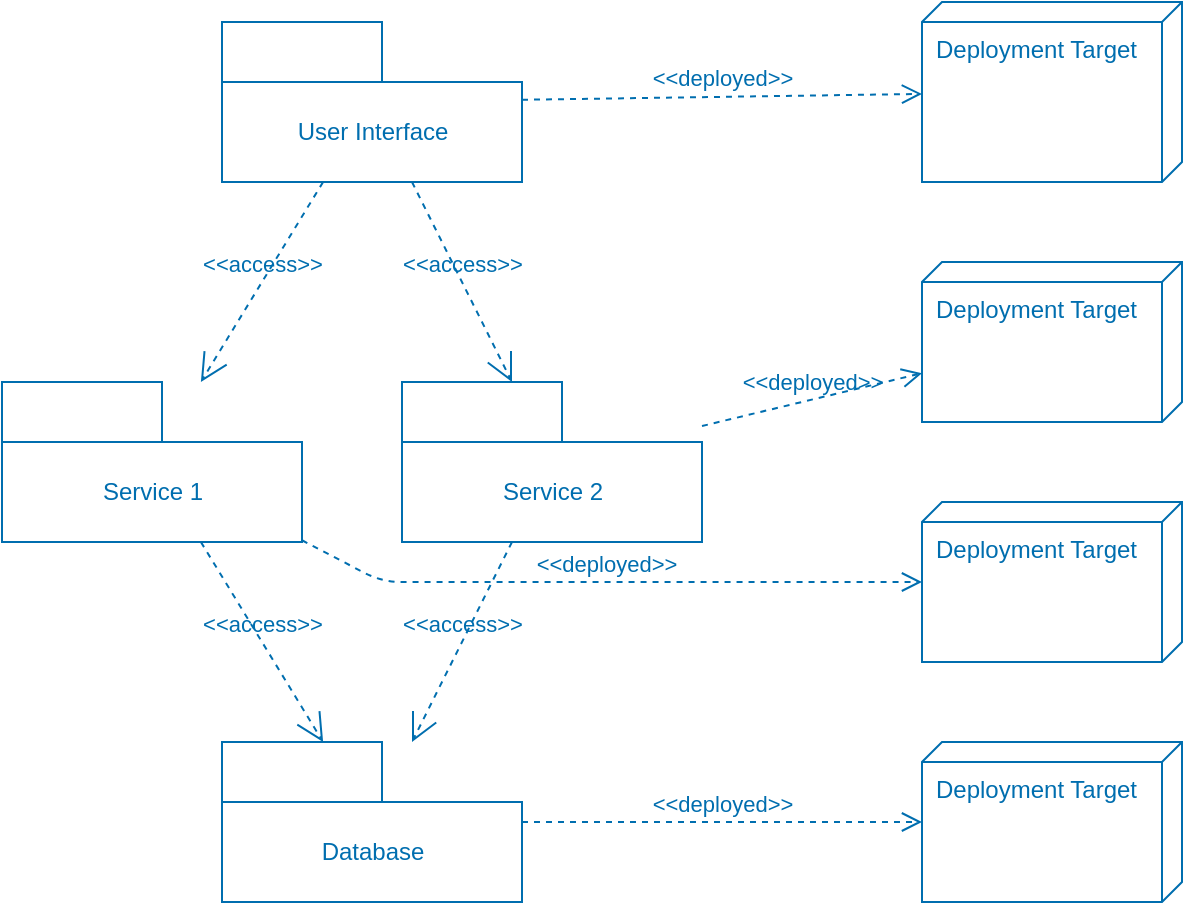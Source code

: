 <mxfile>
    <diagram id="KHN87y3OLuKudrtNCYsX" name="Page-1">
        <mxGraphModel dx="880" dy="548" grid="1" gridSize="10" guides="1" tooltips="1" connect="1" arrows="1" fold="1" page="1" pageScale="1" pageWidth="850" pageHeight="1100" math="0" shadow="0">
            <root>
                <mxCell id="0"/>
                <mxCell id="1" parent="0"/>
                <mxCell id="2" value="User Interface" style="shape=folder;fontStyle=0;tabWidth=80;tabHeight=30;tabPosition=left;html=1;boundedLbl=1;fillColor=none;fontColor=#006EAF;strokeColor=#006EAF;" parent="1" vertex="1">
                    <mxGeometry x="150" y="40" width="150" height="80" as="geometry"/>
                </mxCell>
                <mxCell id="3" value="Service 1" style="shape=folder;fontStyle=0;tabWidth=80;tabHeight=30;tabPosition=left;html=1;boundedLbl=1;fillColor=none;fontColor=#006EAF;strokeColor=#006EAF;" parent="1" vertex="1">
                    <mxGeometry x="40" y="220" width="150" height="80" as="geometry"/>
                </mxCell>
                <mxCell id="4" value="Service 2" style="shape=folder;fontStyle=0;tabWidth=80;tabHeight=30;tabPosition=left;html=1;boundedLbl=1;fillColor=none;fontColor=#006EAF;strokeColor=#006EAF;" parent="1" vertex="1">
                    <mxGeometry x="240" y="220" width="150" height="80" as="geometry"/>
                </mxCell>
                <mxCell id="5" value="Database" style="shape=folder;fontStyle=0;tabWidth=80;tabHeight=30;tabPosition=left;html=1;boundedLbl=1;fillColor=none;fontColor=#006EAF;strokeColor=#006EAF;" parent="1" vertex="1">
                    <mxGeometry x="150" y="400" width="150" height="80" as="geometry"/>
                </mxCell>
                <mxCell id="7" value="&amp;lt;&amp;lt;access&amp;gt;&amp;gt;" style="edgeStyle=none;html=1;endArrow=open;endSize=12;dashed=1;verticalAlign=bottom;fontColor=#006EAF;fillColor=#1ba1e2;strokeColor=#006EAF;labelBackgroundColor=none;" parent="1" edge="1" target="3" source="2">
                    <mxGeometry width="160" relative="1" as="geometry">
                        <mxPoint x="115" y="120" as="sourcePoint"/>
                        <mxPoint x="115" y="160" as="targetPoint"/>
                    </mxGeometry>
                </mxCell>
                <mxCell id="8" value="&amp;lt;&amp;lt;access&amp;gt;&amp;gt;" style="edgeStyle=none;html=1;endArrow=open;endSize=12;dashed=1;verticalAlign=bottom;fontColor=#006EAF;fillColor=#1ba1e2;strokeColor=#006EAF;labelBackgroundColor=none;" parent="1" source="3" target="5" edge="1">
                    <mxGeometry width="160" relative="1" as="geometry">
                        <mxPoint x="125" y="130" as="sourcePoint"/>
                        <mxPoint x="125" y="170" as="targetPoint"/>
                    </mxGeometry>
                </mxCell>
                <mxCell id="9" value="&amp;lt;&amp;lt;access&amp;gt;&amp;gt;" style="edgeStyle=none;html=1;endArrow=open;endSize=12;dashed=1;verticalAlign=bottom;fontColor=#006EAF;fillColor=#1ba1e2;strokeColor=#006EAF;labelBackgroundColor=none;" parent="1" source="4" target="5" edge="1">
                    <mxGeometry width="160" relative="1" as="geometry">
                        <mxPoint x="125" y="250" as="sourcePoint"/>
                        <mxPoint x="125" y="290" as="targetPoint"/>
                    </mxGeometry>
                </mxCell>
                <mxCell id="10" value="Deployment Target" style="verticalAlign=top;align=left;shape=cube;size=10;direction=south;fontStyle=0;html=1;boundedLbl=1;spacingLeft=5;fontColor=#006EAF;fillColor=none;strokeColor=#006EAF;" parent="1" vertex="1">
                    <mxGeometry x="500" y="30" width="130" height="90" as="geometry"/>
                </mxCell>
                <mxCell id="12" value="&amp;lt;&amp;lt;deployed&amp;gt;&amp;gt;" style="endArrow=open;startArrow=none;endFill=0;startFill=0;endSize=8;html=1;verticalAlign=bottom;dashed=1;labelBackgroundColor=none;fontColor=#006EAF;fillColor=#1ba1e2;strokeColor=#006EAF;" parent="1" source="2" target="10" edge="1">
                    <mxGeometry width="160" relative="1" as="geometry">
                        <mxPoint x="260" y="290" as="sourcePoint"/>
                        <mxPoint x="420" y="290" as="targetPoint"/>
                    </mxGeometry>
                </mxCell>
                <mxCell id="13" value="&amp;lt;&amp;lt;deployed&amp;gt;&amp;gt;" style="endArrow=open;startArrow=none;endFill=0;startFill=0;endSize=8;html=1;verticalAlign=bottom;dashed=1;labelBackgroundColor=none;fontColor=#006EAF;fillColor=#1ba1e2;strokeColor=#006EAF;" parent="1" source="3" target="16" edge="1">
                    <mxGeometry width="160" relative="1" as="geometry">
                        <mxPoint x="176.111" y="130" as="sourcePoint"/>
                        <mxPoint x="291.111" y="220" as="targetPoint"/>
                        <Array as="points">
                            <mxPoint x="230" y="320"/>
                        </Array>
                    </mxGeometry>
                </mxCell>
                <mxCell id="15" value="&amp;lt;&amp;lt;deployed&amp;gt;&amp;gt;" style="endArrow=open;startArrow=none;endFill=0;startFill=0;endSize=8;html=1;verticalAlign=bottom;dashed=1;labelBackgroundColor=none;fontColor=#006EAF;fillColor=#1ba1e2;strokeColor=#006EAF;" parent="1" source="4" target="20" edge="1">
                    <mxGeometry width="160" relative="1" as="geometry">
                        <mxPoint x="200" y="310.435" as="sourcePoint"/>
                        <mxPoint x="290" y="286.957" as="targetPoint"/>
                    </mxGeometry>
                </mxCell>
                <mxCell id="16" value="Deployment Target" style="verticalAlign=top;align=left;shape=cube;size=10;direction=south;fontStyle=0;html=1;boundedLbl=1;spacingLeft=5;fontColor=#006EAF;fillColor=none;strokeColor=#006EAF;" vertex="1" parent="1">
                    <mxGeometry x="500" y="280" width="130" height="80" as="geometry"/>
                </mxCell>
                <mxCell id="17" value="Deployment Target" style="verticalAlign=top;align=left;shape=cube;size=10;direction=south;fontStyle=0;html=1;boundedLbl=1;spacingLeft=5;fontColor=#006EAF;fillColor=none;strokeColor=#006EAF;" vertex="1" parent="1">
                    <mxGeometry x="500" y="400" width="130" height="80" as="geometry"/>
                </mxCell>
                <mxCell id="18" value="&amp;lt;&amp;lt;access&amp;gt;&amp;gt;" style="edgeStyle=none;html=1;endArrow=open;endSize=12;dashed=1;verticalAlign=bottom;fontColor=#006EAF;fillColor=#1ba1e2;strokeColor=#006EAF;labelBackgroundColor=none;" edge="1" parent="1" source="2" target="4">
                    <mxGeometry width="160" relative="1" as="geometry">
                        <mxPoint x="207.5" y="130" as="sourcePoint"/>
                        <mxPoint x="152.5" y="210" as="targetPoint"/>
                    </mxGeometry>
                </mxCell>
                <mxCell id="19" value="&amp;lt;&amp;lt;deployed&amp;gt;&amp;gt;" style="endArrow=open;startArrow=none;endFill=0;startFill=0;endSize=8;html=1;verticalAlign=bottom;dashed=1;labelBackgroundColor=none;fontColor=#006EAF;fillColor=#1ba1e2;strokeColor=#006EAF;" edge="1" parent="1" source="5" target="17">
                    <mxGeometry width="160" relative="1" as="geometry">
                        <mxPoint x="200" y="246.186" as="sourcePoint"/>
                        <mxPoint x="650" y="223.305" as="targetPoint"/>
                    </mxGeometry>
                </mxCell>
                <mxCell id="20" value="Deployment Target" style="verticalAlign=top;align=left;shape=cube;size=10;direction=south;fontStyle=0;html=1;boundedLbl=1;spacingLeft=5;fontColor=#006EAF;fillColor=none;strokeColor=#006EAF;" vertex="1" parent="1">
                    <mxGeometry x="500" y="160" width="130" height="80" as="geometry"/>
                </mxCell>
            </root>
        </mxGraphModel>
    </diagram>
</mxfile>